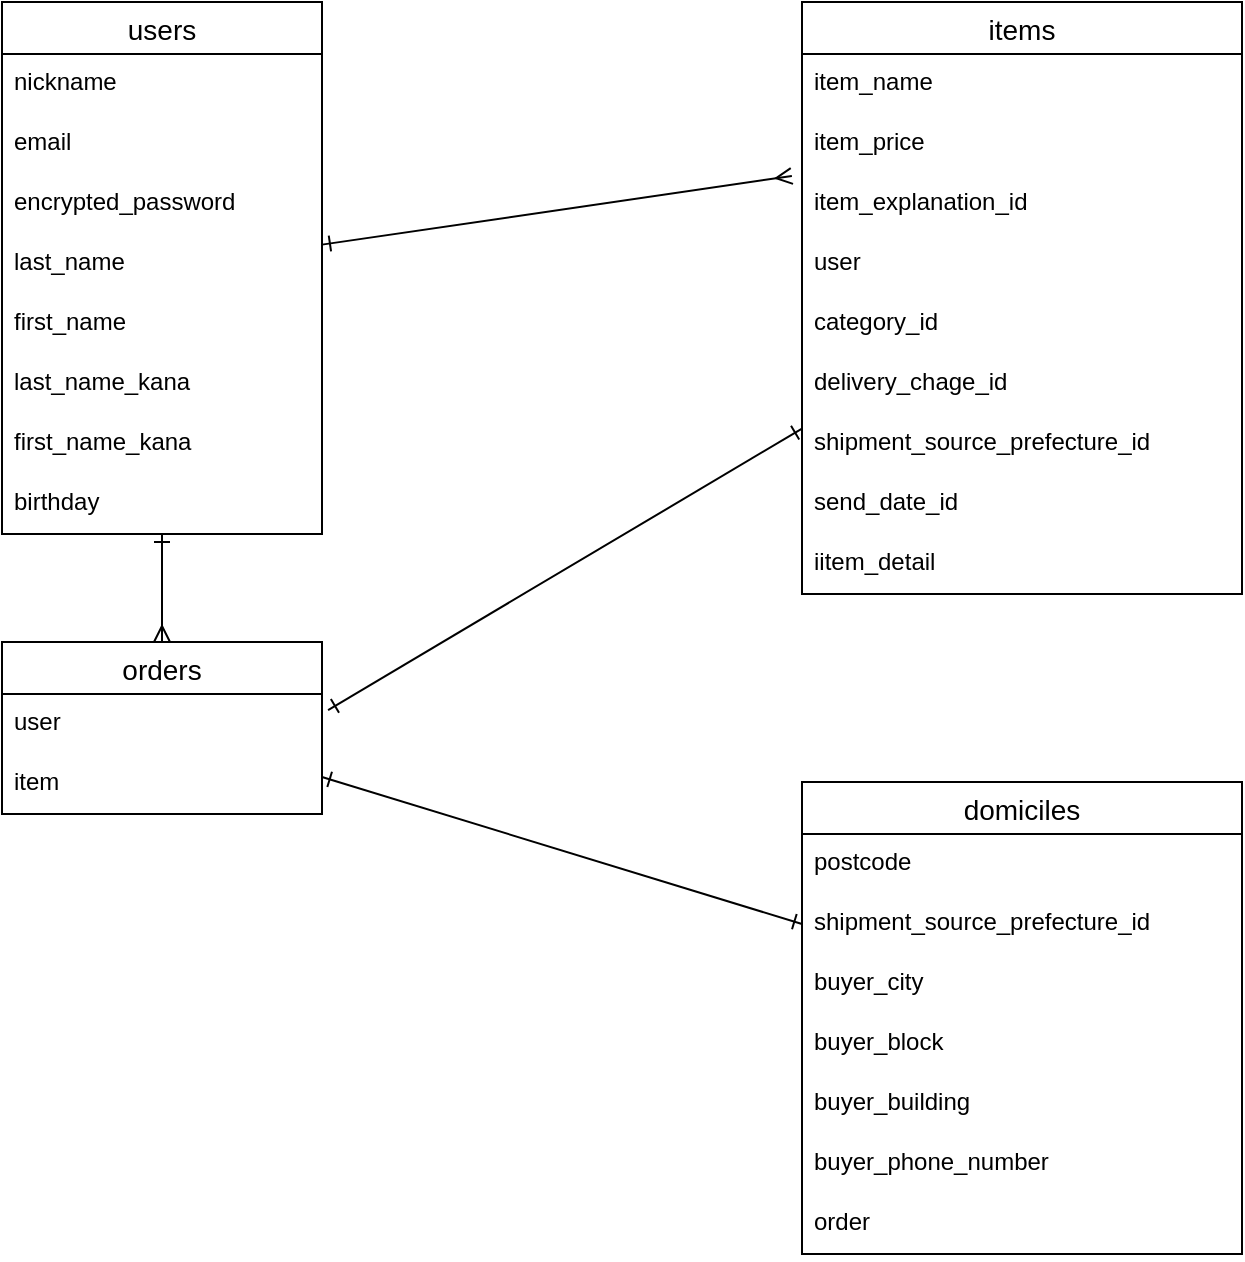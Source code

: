 <mxfile>
    <diagram id="ffhspUH2YtuJUhlM8rL6" name="ページ1">
        <mxGraphModel dx="2035" dy="807" grid="1" gridSize="10" guides="1" tooltips="1" connect="1" arrows="1" fold="1" page="1" pageScale="1" pageWidth="827" pageHeight="1169" math="0" shadow="0">
            <root>
                <mxCell id="0"/>
                <mxCell id="1" parent="0"/>
                <mxCell id="109" style="edgeStyle=none;html=1;entryX=-0.023;entryY=0.033;entryDx=0;entryDy=0;entryPerimeter=0;endArrow=ERmany;endFill=0;startArrow=ERone;startFill=0;" edge="1" parent="1" source="68" target="85">
                    <mxGeometry relative="1" as="geometry"/>
                </mxCell>
                <mxCell id="111" value="" style="edgeStyle=none;html=1;endArrow=ERmany;endFill=0;entryX=0.5;entryY=0;entryDx=0;entryDy=0;startArrow=ERone;startFill=0;" edge="1" parent="1" source="68" target="92">
                    <mxGeometry relative="1" as="geometry">
                        <mxPoint x="-720" y="430" as="targetPoint"/>
                    </mxGeometry>
                </mxCell>
                <mxCell id="68" value="users" style="swimlane;fontStyle=0;childLayout=stackLayout;horizontal=1;startSize=26;horizontalStack=0;resizeParent=1;resizeParentMax=0;resizeLast=0;collapsible=1;marginBottom=0;align=center;fontSize=14;" vertex="1" parent="1">
                    <mxGeometry x="-800" y="40" width="160" height="266" as="geometry"/>
                </mxCell>
                <mxCell id="69" value="nickname" style="text;strokeColor=none;fillColor=none;spacingLeft=4;spacingRight=4;overflow=hidden;rotatable=0;points=[[0,0.5],[1,0.5]];portConstraint=eastwest;fontSize=12;" vertex="1" parent="68">
                    <mxGeometry y="26" width="160" height="30" as="geometry"/>
                </mxCell>
                <mxCell id="70" value="email" style="text;strokeColor=none;fillColor=none;spacingLeft=4;spacingRight=4;overflow=hidden;rotatable=0;points=[[0,0.5],[1,0.5]];portConstraint=eastwest;fontSize=12;" vertex="1" parent="68">
                    <mxGeometry y="56" width="160" height="30" as="geometry"/>
                </mxCell>
                <mxCell id="71" value="encrypted_password" style="text;strokeColor=none;fillColor=none;spacingLeft=4;spacingRight=4;overflow=hidden;rotatable=0;points=[[0,0.5],[1,0.5]];portConstraint=eastwest;fontSize=12;" vertex="1" parent="68">
                    <mxGeometry y="86" width="160" height="30" as="geometry"/>
                </mxCell>
                <mxCell id="75" value="last_name" style="text;strokeColor=none;fillColor=none;spacingLeft=4;spacingRight=4;overflow=hidden;rotatable=0;points=[[0,0.5],[1,0.5]];portConstraint=eastwest;fontSize=12;" vertex="1" parent="68">
                    <mxGeometry y="116" width="160" height="30" as="geometry"/>
                </mxCell>
                <mxCell id="76" value="first_name" style="text;strokeColor=none;fillColor=none;spacingLeft=4;spacingRight=4;overflow=hidden;rotatable=0;points=[[0,0.5],[1,0.5]];portConstraint=eastwest;fontSize=12;" vertex="1" parent="68">
                    <mxGeometry y="146" width="160" height="30" as="geometry"/>
                </mxCell>
                <mxCell id="78" value="last_name_kana" style="text;strokeColor=none;fillColor=none;spacingLeft=4;spacingRight=4;overflow=hidden;rotatable=0;points=[[0,0.5],[1,0.5]];portConstraint=eastwest;fontSize=12;" vertex="1" parent="68">
                    <mxGeometry y="176" width="160" height="30" as="geometry"/>
                </mxCell>
                <mxCell id="80" value="first_name_kana" style="text;strokeColor=none;fillColor=none;spacingLeft=4;spacingRight=4;overflow=hidden;rotatable=0;points=[[0,0.5],[1,0.5]];portConstraint=eastwest;fontSize=12;" vertex="1" parent="68">
                    <mxGeometry y="206" width="160" height="30" as="geometry"/>
                </mxCell>
                <mxCell id="117" value="birthday" style="text;strokeColor=none;fillColor=none;spacingLeft=4;spacingRight=4;overflow=hidden;rotatable=0;points=[[0,0.5],[1,0.5]];portConstraint=eastwest;fontSize=12;" vertex="1" parent="68">
                    <mxGeometry y="236" width="160" height="30" as="geometry"/>
                </mxCell>
                <mxCell id="114" style="edgeStyle=none;html=1;entryX=1.019;entryY=0.267;entryDx=0;entryDy=0;endArrow=ERone;endFill=0;entryPerimeter=0;startArrow=ERone;startFill=0;" edge="1" parent="1" source="81" target="93">
                    <mxGeometry relative="1" as="geometry"/>
                </mxCell>
                <mxCell id="81" value="items" style="swimlane;fontStyle=0;childLayout=stackLayout;horizontal=1;startSize=26;horizontalStack=0;resizeParent=1;resizeParentMax=0;resizeLast=0;collapsible=1;marginBottom=0;align=center;fontSize=14;" vertex="1" parent="1">
                    <mxGeometry x="-400" y="40" width="220" height="296" as="geometry"/>
                </mxCell>
                <mxCell id="82" value="item_name" style="text;strokeColor=none;fillColor=none;spacingLeft=4;spacingRight=4;overflow=hidden;rotatable=0;points=[[0,0.5],[1,0.5]];portConstraint=eastwest;fontSize=12;" vertex="1" parent="81">
                    <mxGeometry y="26" width="220" height="30" as="geometry"/>
                </mxCell>
                <mxCell id="84" value="item_price" style="text;strokeColor=none;fillColor=none;spacingLeft=4;spacingRight=4;overflow=hidden;rotatable=0;points=[[0,0.5],[1,0.5]];portConstraint=eastwest;fontSize=12;" vertex="1" parent="81">
                    <mxGeometry y="56" width="220" height="30" as="geometry"/>
                </mxCell>
                <mxCell id="85" value="item_explanation_id" style="text;strokeColor=none;fillColor=none;spacingLeft=4;spacingRight=4;overflow=hidden;rotatable=0;points=[[0,0.5],[1,0.5]];portConstraint=eastwest;fontSize=12;" vertex="1" parent="81">
                    <mxGeometry y="86" width="220" height="30" as="geometry"/>
                </mxCell>
                <mxCell id="86" value="user" style="text;strokeColor=none;fillColor=none;spacingLeft=4;spacingRight=4;overflow=hidden;rotatable=0;points=[[0,0.5],[1,0.5]];portConstraint=eastwest;fontSize=12;" vertex="1" parent="81">
                    <mxGeometry y="116" width="220" height="30" as="geometry"/>
                </mxCell>
                <mxCell id="87" value="category_id" style="text;strokeColor=none;fillColor=none;spacingLeft=4;spacingRight=4;overflow=hidden;rotatable=0;points=[[0,0.5],[1,0.5]];portConstraint=eastwest;fontSize=12;" vertex="1" parent="81">
                    <mxGeometry y="146" width="220" height="30" as="geometry"/>
                </mxCell>
                <mxCell id="88" value="delivery_chage_id" style="text;strokeColor=none;fillColor=none;spacingLeft=4;spacingRight=4;overflow=hidden;rotatable=0;points=[[0,0.5],[1,0.5]];portConstraint=eastwest;fontSize=12;" vertex="1" parent="81">
                    <mxGeometry y="176" width="220" height="30" as="geometry"/>
                </mxCell>
                <mxCell id="89" value="shipment_source_prefecture_id" style="text;strokeColor=none;fillColor=none;spacingLeft=4;spacingRight=4;overflow=hidden;rotatable=0;points=[[0,0.5],[1,0.5]];portConstraint=eastwest;fontSize=12;" vertex="1" parent="81">
                    <mxGeometry y="206" width="220" height="30" as="geometry"/>
                </mxCell>
                <mxCell id="90" value="send_date_id" style="text;strokeColor=none;fillColor=none;spacingLeft=4;spacingRight=4;overflow=hidden;rotatable=0;points=[[0,0.5],[1,0.5]];portConstraint=eastwest;fontSize=12;" vertex="1" parent="81">
                    <mxGeometry y="236" width="220" height="30" as="geometry"/>
                </mxCell>
                <mxCell id="91" value="iitem_detail" style="text;strokeColor=none;fillColor=none;spacingLeft=4;spacingRight=4;overflow=hidden;rotatable=0;points=[[0,0.5],[1,0.5]];portConstraint=eastwest;fontSize=12;" vertex="1" parent="81">
                    <mxGeometry y="266" width="220" height="30" as="geometry"/>
                </mxCell>
                <mxCell id="116" style="edgeStyle=none;html=1;startArrow=ERone;startFill=0;endArrow=ERone;endFill=0;entryX=0;entryY=0.5;entryDx=0;entryDy=0;" edge="1" parent="1" source="92" target="102">
                    <mxGeometry relative="1" as="geometry">
                        <mxPoint x="-410" y="500" as="targetPoint"/>
                    </mxGeometry>
                </mxCell>
                <mxCell id="92" value="orders" style="swimlane;fontStyle=0;childLayout=stackLayout;horizontal=1;startSize=26;horizontalStack=0;resizeParent=1;resizeParentMax=0;resizeLast=0;collapsible=1;marginBottom=0;align=center;fontSize=14;" vertex="1" parent="1">
                    <mxGeometry x="-800" y="360" width="160" height="86" as="geometry"/>
                </mxCell>
                <mxCell id="93" value="user" style="text;strokeColor=none;fillColor=none;spacingLeft=4;spacingRight=4;overflow=hidden;rotatable=0;points=[[0,0.5],[1,0.5]];portConstraint=eastwest;fontSize=12;" vertex="1" parent="92">
                    <mxGeometry y="26" width="160" height="30" as="geometry"/>
                </mxCell>
                <mxCell id="94" value="item" style="text;strokeColor=none;fillColor=none;spacingLeft=4;spacingRight=4;overflow=hidden;rotatable=0;points=[[0,0.5],[1,0.5]];portConstraint=eastwest;fontSize=12;" vertex="1" parent="92">
                    <mxGeometry y="56" width="160" height="30" as="geometry"/>
                </mxCell>
                <mxCell id="100" value="domiciles" style="swimlane;fontStyle=0;childLayout=stackLayout;horizontal=1;startSize=26;horizontalStack=0;resizeParent=1;resizeParentMax=0;resizeLast=0;collapsible=1;marginBottom=0;align=center;fontSize=14;" vertex="1" parent="1">
                    <mxGeometry x="-400" y="430" width="220" height="236" as="geometry"/>
                </mxCell>
                <mxCell id="101" value="postcode" style="text;strokeColor=none;fillColor=none;spacingLeft=4;spacingRight=4;overflow=hidden;rotatable=0;points=[[0,0.5],[1,0.5]];portConstraint=eastwest;fontSize=12;" vertex="1" parent="100">
                    <mxGeometry y="26" width="220" height="30" as="geometry"/>
                </mxCell>
                <mxCell id="102" value="shipment_source_prefecture_id" style="text;strokeColor=none;fillColor=none;spacingLeft=4;spacingRight=4;overflow=hidden;rotatable=0;points=[[0,0.5],[1,0.5]];portConstraint=eastwest;fontSize=12;" vertex="1" parent="100">
                    <mxGeometry y="56" width="220" height="30" as="geometry"/>
                </mxCell>
                <mxCell id="103" value="buyer_city" style="text;strokeColor=none;fillColor=none;spacingLeft=4;spacingRight=4;overflow=hidden;rotatable=0;points=[[0,0.5],[1,0.5]];portConstraint=eastwest;fontSize=12;" vertex="1" parent="100">
                    <mxGeometry y="86" width="220" height="30" as="geometry"/>
                </mxCell>
                <mxCell id="104" value="buyer_block" style="text;strokeColor=none;fillColor=none;spacingLeft=4;spacingRight=4;overflow=hidden;rotatable=0;points=[[0,0.5],[1,0.5]];portConstraint=eastwest;fontSize=12;" vertex="1" parent="100">
                    <mxGeometry y="116" width="220" height="30" as="geometry"/>
                </mxCell>
                <mxCell id="105" value="buyer_building" style="text;strokeColor=none;fillColor=none;spacingLeft=4;spacingRight=4;overflow=hidden;rotatable=0;points=[[0,0.5],[1,0.5]];portConstraint=eastwest;fontSize=12;" vertex="1" parent="100">
                    <mxGeometry y="146" width="220" height="30" as="geometry"/>
                </mxCell>
                <mxCell id="106" value="buyer_phone_number" style="text;strokeColor=none;fillColor=none;spacingLeft=4;spacingRight=4;overflow=hidden;rotatable=0;points=[[0,0.5],[1,0.5]];portConstraint=eastwest;fontSize=12;" vertex="1" parent="100">
                    <mxGeometry y="176" width="220" height="30" as="geometry"/>
                </mxCell>
                <mxCell id="119" value="order" style="text;strokeColor=none;fillColor=none;spacingLeft=4;spacingRight=4;overflow=hidden;rotatable=0;points=[[0,0.5],[1,0.5]];portConstraint=eastwest;fontSize=12;" vertex="1" parent="100">
                    <mxGeometry y="206" width="220" height="30" as="geometry"/>
                </mxCell>
            </root>
        </mxGraphModel>
    </diagram>
</mxfile>